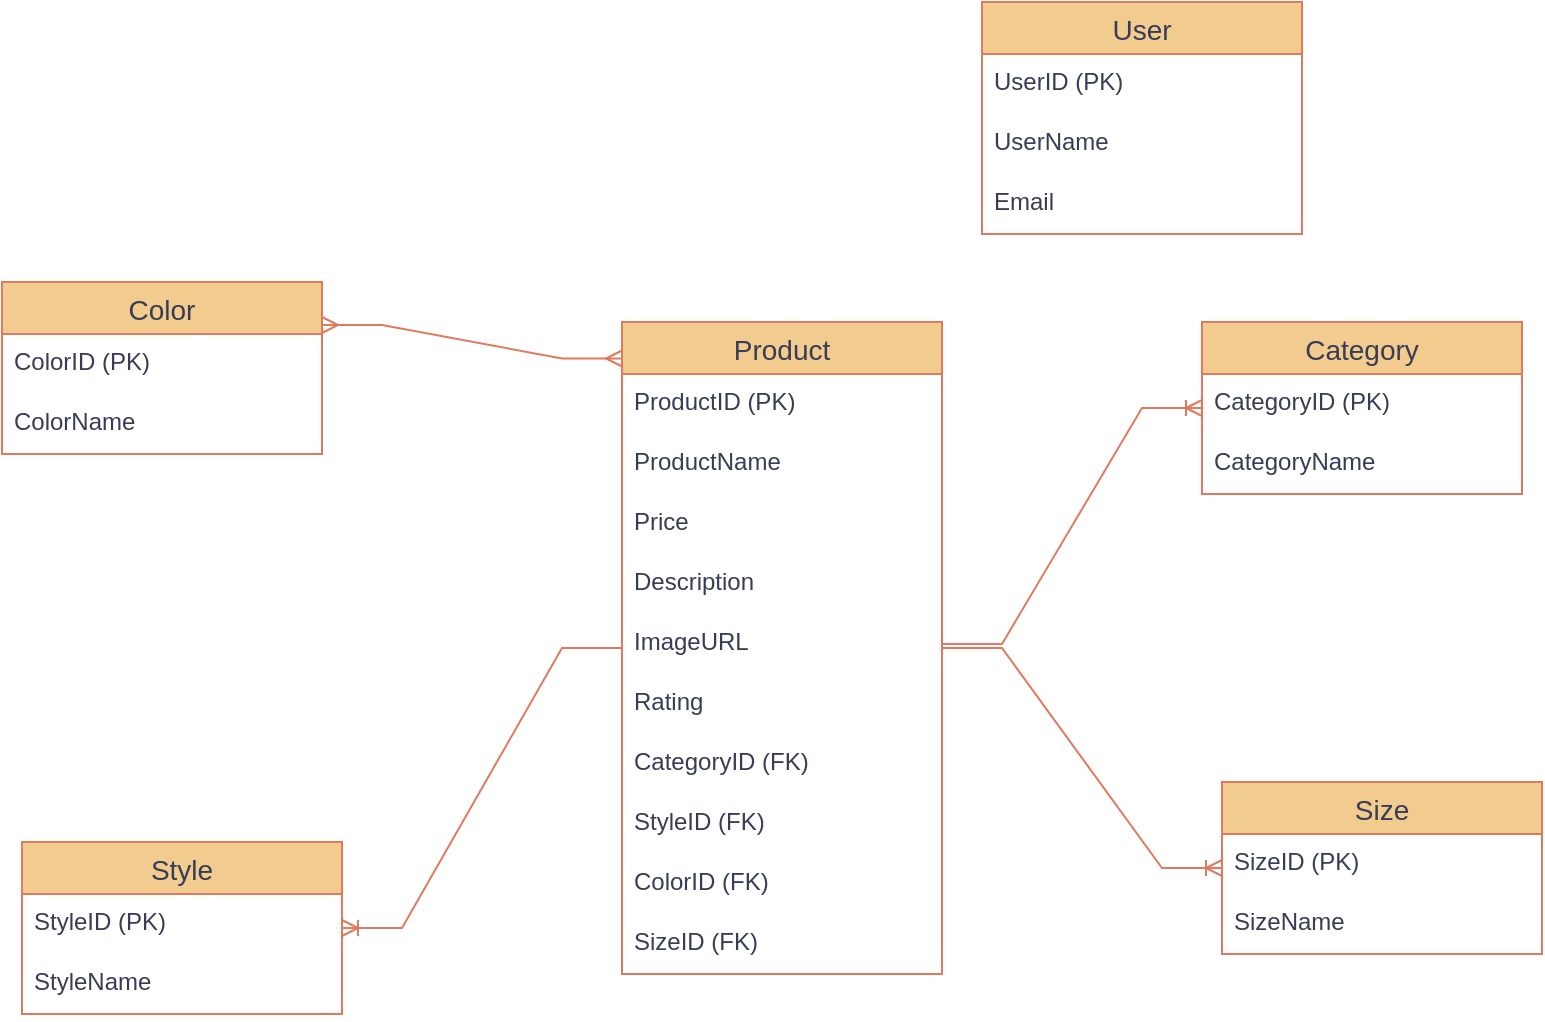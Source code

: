 <mxfile version="24.7.8">
  <diagram name="Page-1" id="nPuWBZ5oc8GBovwtxy8U">
    <mxGraphModel dx="2204" dy="834" grid="1" gridSize="10" guides="1" tooltips="1" connect="1" arrows="1" fold="1" page="1" pageScale="1" pageWidth="850" pageHeight="1100" math="0" shadow="0">
      <root>
        <mxCell id="0" />
        <mxCell id="1" parent="0" />
        <mxCell id="IqLiqTTiOajatJIhs2bM-33" style="edgeStyle=entityRelationEdgeStyle;rounded=0;orthogonalLoop=1;jettySize=auto;html=1;endArrow=ERoneToMany;endFill=0;labelBackgroundColor=none;strokeColor=#E07A5F;fontColor=default;" edge="1" parent="1" source="IqLiqTTiOajatJIhs2bM-1" target="IqLiqTTiOajatJIhs2bM-16">
          <mxGeometry relative="1" as="geometry" />
        </mxCell>
        <mxCell id="IqLiqTTiOajatJIhs2bM-35" style="edgeStyle=entityRelationEdgeStyle;rounded=0;orthogonalLoop=1;jettySize=auto;html=1;endArrow=ERoneToMany;endFill=0;labelBackgroundColor=none;strokeColor=#E07A5F;fontColor=default;" edge="1" parent="1" source="IqLiqTTiOajatJIhs2bM-1" target="IqLiqTTiOajatJIhs2bM-24">
          <mxGeometry relative="1" as="geometry" />
        </mxCell>
        <mxCell id="IqLiqTTiOajatJIhs2bM-1" value="Product" style="swimlane;fontStyle=0;childLayout=stackLayout;horizontal=1;startSize=26;horizontalStack=0;resizeParent=1;resizeParentMax=0;resizeLast=0;collapsible=1;marginBottom=0;align=center;fontSize=14;labelBackgroundColor=none;fillColor=#F2CC8F;strokeColor=#E07A5F;fontColor=#393C56;" vertex="1" parent="1">
          <mxGeometry x="170" y="200" width="160" height="326" as="geometry" />
        </mxCell>
        <mxCell id="IqLiqTTiOajatJIhs2bM-2" value="ProductID (PK)" style="text;strokeColor=none;fillColor=none;spacingLeft=4;spacingRight=4;overflow=hidden;rotatable=0;points=[[0,0.5],[1,0.5]];portConstraint=eastwest;fontSize=12;whiteSpace=wrap;html=1;labelBackgroundColor=none;fontColor=#393C56;" vertex="1" parent="IqLiqTTiOajatJIhs2bM-1">
          <mxGeometry y="26" width="160" height="30" as="geometry" />
        </mxCell>
        <mxCell id="IqLiqTTiOajatJIhs2bM-3" value="ProductName" style="text;strokeColor=none;fillColor=none;spacingLeft=4;spacingRight=4;overflow=hidden;rotatable=0;points=[[0,0.5],[1,0.5]];portConstraint=eastwest;fontSize=12;whiteSpace=wrap;html=1;labelBackgroundColor=none;fontColor=#393C56;" vertex="1" parent="IqLiqTTiOajatJIhs2bM-1">
          <mxGeometry y="56" width="160" height="30" as="geometry" />
        </mxCell>
        <mxCell id="IqLiqTTiOajatJIhs2bM-4" value="Price" style="text;strokeColor=none;fillColor=none;spacingLeft=4;spacingRight=4;overflow=hidden;rotatable=0;points=[[0,0.5],[1,0.5]];portConstraint=eastwest;fontSize=12;whiteSpace=wrap;html=1;labelBackgroundColor=none;fontColor=#393C56;" vertex="1" parent="IqLiqTTiOajatJIhs2bM-1">
          <mxGeometry y="86" width="160" height="30" as="geometry" />
        </mxCell>
        <mxCell id="IqLiqTTiOajatJIhs2bM-5" value="Description" style="text;strokeColor=none;fillColor=none;spacingLeft=4;spacingRight=4;overflow=hidden;rotatable=0;points=[[0,0.5],[1,0.5]];portConstraint=eastwest;fontSize=12;whiteSpace=wrap;html=1;labelBackgroundColor=none;fontColor=#393C56;" vertex="1" parent="IqLiqTTiOajatJIhs2bM-1">
          <mxGeometry y="116" width="160" height="30" as="geometry" />
        </mxCell>
        <mxCell id="IqLiqTTiOajatJIhs2bM-6" value="ImageURL" style="text;strokeColor=none;fillColor=none;spacingLeft=4;spacingRight=4;overflow=hidden;rotatable=0;points=[[0,0.5],[1,0.5]];portConstraint=eastwest;fontSize=12;whiteSpace=wrap;html=1;labelBackgroundColor=none;fontColor=#393C56;" vertex="1" parent="IqLiqTTiOajatJIhs2bM-1">
          <mxGeometry y="146" width="160" height="30" as="geometry" />
        </mxCell>
        <mxCell id="IqLiqTTiOajatJIhs2bM-7" value="Rating" style="text;strokeColor=none;fillColor=none;spacingLeft=4;spacingRight=4;overflow=hidden;rotatable=0;points=[[0,0.5],[1,0.5]];portConstraint=eastwest;fontSize=12;whiteSpace=wrap;html=1;labelBackgroundColor=none;fontColor=#393C56;" vertex="1" parent="IqLiqTTiOajatJIhs2bM-1">
          <mxGeometry y="176" width="160" height="30" as="geometry" />
        </mxCell>
        <mxCell id="IqLiqTTiOajatJIhs2bM-8" value="CategoryID (FK)" style="text;strokeColor=none;fillColor=none;spacingLeft=4;spacingRight=4;overflow=hidden;rotatable=0;points=[[0,0.5],[1,0.5]];portConstraint=eastwest;fontSize=12;whiteSpace=wrap;html=1;labelBackgroundColor=none;fontColor=#393C56;" vertex="1" parent="IqLiqTTiOajatJIhs2bM-1">
          <mxGeometry y="206" width="160" height="30" as="geometry" />
        </mxCell>
        <mxCell id="IqLiqTTiOajatJIhs2bM-9" value="StyleID (FK)" style="text;strokeColor=none;fillColor=none;spacingLeft=4;spacingRight=4;overflow=hidden;rotatable=0;points=[[0,0.5],[1,0.5]];portConstraint=eastwest;fontSize=12;whiteSpace=wrap;html=1;labelBackgroundColor=none;fontColor=#393C56;" vertex="1" parent="IqLiqTTiOajatJIhs2bM-1">
          <mxGeometry y="236" width="160" height="30" as="geometry" />
        </mxCell>
        <mxCell id="IqLiqTTiOajatJIhs2bM-10" value="ColorID (FK)" style="text;strokeColor=none;fillColor=none;spacingLeft=4;spacingRight=4;overflow=hidden;rotatable=0;points=[[0,0.5],[1,0.5]];portConstraint=eastwest;fontSize=12;whiteSpace=wrap;html=1;labelBackgroundColor=none;fontColor=#393C56;" vertex="1" parent="IqLiqTTiOajatJIhs2bM-1">
          <mxGeometry y="266" width="160" height="30" as="geometry" />
        </mxCell>
        <mxCell id="IqLiqTTiOajatJIhs2bM-11" value="SizeID (FK)" style="text;strokeColor=none;fillColor=none;spacingLeft=4;spacingRight=4;overflow=hidden;rotatable=0;points=[[0,0.5],[1,0.5]];portConstraint=eastwest;fontSize=12;whiteSpace=wrap;html=1;labelBackgroundColor=none;fontColor=#393C56;" vertex="1" parent="IqLiqTTiOajatJIhs2bM-1">
          <mxGeometry y="296" width="160" height="30" as="geometry" />
        </mxCell>
        <mxCell id="IqLiqTTiOajatJIhs2bM-12" value="Category" style="swimlane;fontStyle=0;childLayout=stackLayout;horizontal=1;startSize=26;horizontalStack=0;resizeParent=1;resizeParentMax=0;resizeLast=0;collapsible=1;marginBottom=0;align=center;fontSize=14;labelBackgroundColor=none;fillColor=#F2CC8F;strokeColor=#E07A5F;fontColor=#393C56;" vertex="1" parent="1">
          <mxGeometry x="460" y="200" width="160" height="86" as="geometry" />
        </mxCell>
        <mxCell id="IqLiqTTiOajatJIhs2bM-13" value="CategoryID (PK)" style="text;strokeColor=none;fillColor=none;spacingLeft=4;spacingRight=4;overflow=hidden;rotatable=0;points=[[0,0.5],[1,0.5]];portConstraint=eastwest;fontSize=12;whiteSpace=wrap;html=1;labelBackgroundColor=none;fontColor=#393C56;" vertex="1" parent="IqLiqTTiOajatJIhs2bM-12">
          <mxGeometry y="26" width="160" height="30" as="geometry" />
        </mxCell>
        <mxCell id="IqLiqTTiOajatJIhs2bM-14" value="CategoryName" style="text;strokeColor=none;fillColor=none;spacingLeft=4;spacingRight=4;overflow=hidden;rotatable=0;points=[[0,0.5],[1,0.5]];portConstraint=eastwest;fontSize=12;whiteSpace=wrap;html=1;labelBackgroundColor=none;fontColor=#393C56;" vertex="1" parent="IqLiqTTiOajatJIhs2bM-12">
          <mxGeometry y="56" width="160" height="30" as="geometry" />
        </mxCell>
        <mxCell id="IqLiqTTiOajatJIhs2bM-16" value="Style" style="swimlane;fontStyle=0;childLayout=stackLayout;horizontal=1;startSize=26;horizontalStack=0;resizeParent=1;resizeParentMax=0;resizeLast=0;collapsible=1;marginBottom=0;align=center;fontSize=14;labelBackgroundColor=none;fillColor=#F2CC8F;strokeColor=#E07A5F;fontColor=#393C56;" vertex="1" parent="1">
          <mxGeometry x="-130" y="460" width="160" height="86" as="geometry" />
        </mxCell>
        <mxCell id="IqLiqTTiOajatJIhs2bM-17" value="StyleID (PK)" style="text;strokeColor=none;fillColor=none;spacingLeft=4;spacingRight=4;overflow=hidden;rotatable=0;points=[[0,0.5],[1,0.5]];portConstraint=eastwest;fontSize=12;whiteSpace=wrap;html=1;labelBackgroundColor=none;fontColor=#393C56;" vertex="1" parent="IqLiqTTiOajatJIhs2bM-16">
          <mxGeometry y="26" width="160" height="30" as="geometry" />
        </mxCell>
        <mxCell id="IqLiqTTiOajatJIhs2bM-18" value="StyleName" style="text;strokeColor=none;fillColor=none;spacingLeft=4;spacingRight=4;overflow=hidden;rotatable=0;points=[[0,0.5],[1,0.5]];portConstraint=eastwest;fontSize=12;whiteSpace=wrap;html=1;labelBackgroundColor=none;fontColor=#393C56;" vertex="1" parent="IqLiqTTiOajatJIhs2bM-16">
          <mxGeometry y="56" width="160" height="30" as="geometry" />
        </mxCell>
        <mxCell id="IqLiqTTiOajatJIhs2bM-20" value="Color" style="swimlane;fontStyle=0;childLayout=stackLayout;horizontal=1;startSize=26;horizontalStack=0;resizeParent=1;resizeParentMax=0;resizeLast=0;collapsible=1;marginBottom=0;align=center;fontSize=14;labelBackgroundColor=none;fillColor=#F2CC8F;strokeColor=#E07A5F;fontColor=#393C56;" vertex="1" parent="1">
          <mxGeometry x="-140" y="180" width="160" height="86" as="geometry" />
        </mxCell>
        <mxCell id="IqLiqTTiOajatJIhs2bM-21" value="ColorID (PK)" style="text;strokeColor=none;fillColor=none;spacingLeft=4;spacingRight=4;overflow=hidden;rotatable=0;points=[[0,0.5],[1,0.5]];portConstraint=eastwest;fontSize=12;whiteSpace=wrap;html=1;labelBackgroundColor=none;fontColor=#393C56;" vertex="1" parent="IqLiqTTiOajatJIhs2bM-20">
          <mxGeometry y="26" width="160" height="30" as="geometry" />
        </mxCell>
        <mxCell id="IqLiqTTiOajatJIhs2bM-22" value="ColorName" style="text;strokeColor=none;fillColor=none;spacingLeft=4;spacingRight=4;overflow=hidden;rotatable=0;points=[[0,0.5],[1,0.5]];portConstraint=eastwest;fontSize=12;whiteSpace=wrap;html=1;labelBackgroundColor=none;fontColor=#393C56;" vertex="1" parent="IqLiqTTiOajatJIhs2bM-20">
          <mxGeometry y="56" width="160" height="30" as="geometry" />
        </mxCell>
        <mxCell id="IqLiqTTiOajatJIhs2bM-24" value="Size" style="swimlane;fontStyle=0;childLayout=stackLayout;horizontal=1;startSize=26;horizontalStack=0;resizeParent=1;resizeParentMax=0;resizeLast=0;collapsible=1;marginBottom=0;align=center;fontSize=14;labelBackgroundColor=none;fillColor=#F2CC8F;strokeColor=#E07A5F;fontColor=#393C56;" vertex="1" parent="1">
          <mxGeometry x="470" y="430" width="160" height="86" as="geometry" />
        </mxCell>
        <mxCell id="IqLiqTTiOajatJIhs2bM-25" value="SizeID (PK)" style="text;strokeColor=none;fillColor=none;spacingLeft=4;spacingRight=4;overflow=hidden;rotatable=0;points=[[0,0.5],[1,0.5]];portConstraint=eastwest;fontSize=12;whiteSpace=wrap;html=1;labelBackgroundColor=none;fontColor=#393C56;" vertex="1" parent="IqLiqTTiOajatJIhs2bM-24">
          <mxGeometry y="26" width="160" height="30" as="geometry" />
        </mxCell>
        <mxCell id="IqLiqTTiOajatJIhs2bM-27" value="SizeName" style="text;strokeColor=none;fillColor=none;spacingLeft=4;spacingRight=4;overflow=hidden;rotatable=0;points=[[0,0.5],[1,0.5]];portConstraint=eastwest;fontSize=12;whiteSpace=wrap;html=1;labelBackgroundColor=none;fontColor=#393C56;" vertex="1" parent="IqLiqTTiOajatJIhs2bM-24">
          <mxGeometry y="56" width="160" height="30" as="geometry" />
        </mxCell>
        <mxCell id="IqLiqTTiOajatJIhs2bM-28" value="User" style="swimlane;fontStyle=0;childLayout=stackLayout;horizontal=1;startSize=26;horizontalStack=0;resizeParent=1;resizeParentMax=0;resizeLast=0;collapsible=1;marginBottom=0;align=center;fontSize=14;labelBackgroundColor=none;fillColor=#F2CC8F;strokeColor=#E07A5F;fontColor=#393C56;" vertex="1" parent="1">
          <mxGeometry x="350" y="40" width="160" height="116" as="geometry" />
        </mxCell>
        <mxCell id="IqLiqTTiOajatJIhs2bM-29" value="UserID (PK)" style="text;strokeColor=none;fillColor=none;spacingLeft=4;spacingRight=4;overflow=hidden;rotatable=0;points=[[0,0.5],[1,0.5]];portConstraint=eastwest;fontSize=12;whiteSpace=wrap;html=1;labelBackgroundColor=none;fontColor=#393C56;" vertex="1" parent="IqLiqTTiOajatJIhs2bM-28">
          <mxGeometry y="26" width="160" height="30" as="geometry" />
        </mxCell>
        <mxCell id="IqLiqTTiOajatJIhs2bM-30" value="UserName" style="text;strokeColor=none;fillColor=none;spacingLeft=4;spacingRight=4;overflow=hidden;rotatable=0;points=[[0,0.5],[1,0.5]];portConstraint=eastwest;fontSize=12;whiteSpace=wrap;html=1;labelBackgroundColor=none;fontColor=#393C56;" vertex="1" parent="IqLiqTTiOajatJIhs2bM-28">
          <mxGeometry y="56" width="160" height="30" as="geometry" />
        </mxCell>
        <mxCell id="IqLiqTTiOajatJIhs2bM-31" value="Email" style="text;strokeColor=none;fillColor=none;spacingLeft=4;spacingRight=4;overflow=hidden;rotatable=0;points=[[0,0.5],[1,0.5]];portConstraint=eastwest;fontSize=12;whiteSpace=wrap;html=1;labelBackgroundColor=none;fontColor=#393C56;" vertex="1" parent="IqLiqTTiOajatJIhs2bM-28">
          <mxGeometry y="86" width="160" height="30" as="geometry" />
        </mxCell>
        <mxCell id="IqLiqTTiOajatJIhs2bM-32" style="edgeStyle=entityRelationEdgeStyle;rounded=0;orthogonalLoop=1;jettySize=auto;html=1;endArrow=ERoneToMany;endFill=0;labelBackgroundColor=none;strokeColor=#E07A5F;fontColor=default;" edge="1" parent="1" source="IqLiqTTiOajatJIhs2bM-6" target="IqLiqTTiOajatJIhs2bM-12">
          <mxGeometry relative="1" as="geometry" />
        </mxCell>
        <mxCell id="IqLiqTTiOajatJIhs2bM-34" value="" style="edgeStyle=entityRelationEdgeStyle;fontSize=12;html=1;endArrow=ERmany;startArrow=ERmany;rounded=0;exitX=1;exitY=0.25;exitDx=0;exitDy=0;entryX=0;entryY=0.056;entryDx=0;entryDy=0;entryPerimeter=0;labelBackgroundColor=none;strokeColor=#E07A5F;fontColor=default;" edge="1" parent="1" source="IqLiqTTiOajatJIhs2bM-20" target="IqLiqTTiOajatJIhs2bM-1">
          <mxGeometry width="100" height="100" relative="1" as="geometry">
            <mxPoint x="190" y="400" as="sourcePoint" />
            <mxPoint x="290" y="300" as="targetPoint" />
          </mxGeometry>
        </mxCell>
      </root>
    </mxGraphModel>
  </diagram>
</mxfile>
